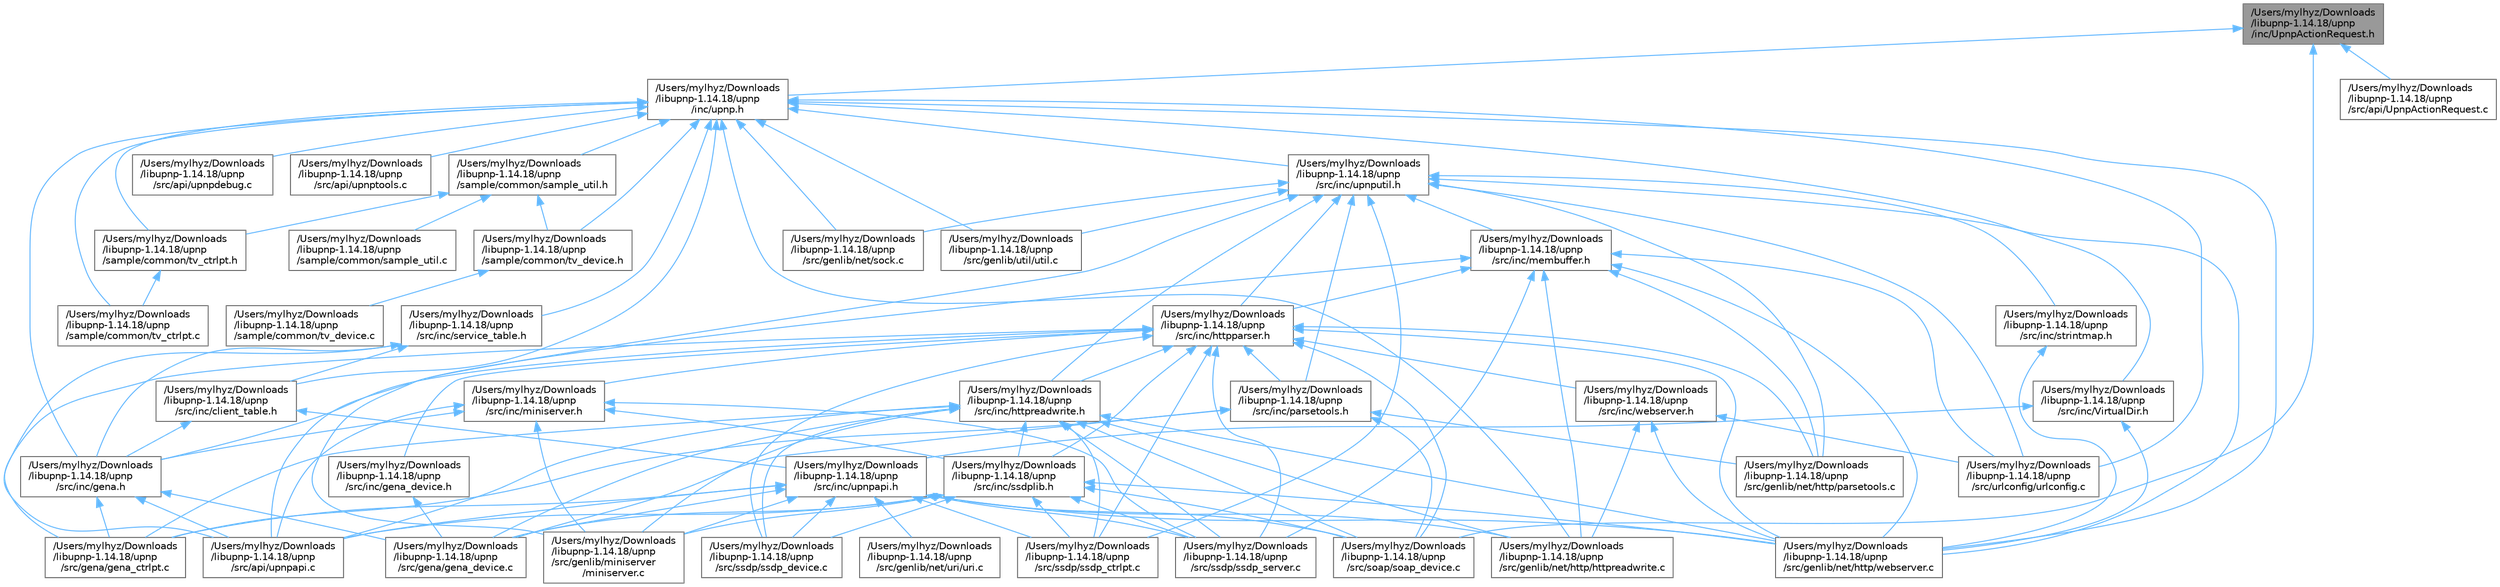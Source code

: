 digraph "/Users/mylhyz/Downloads/libupnp-1.14.18/upnp/inc/UpnpActionRequest.h"
{
 // LATEX_PDF_SIZE
  bgcolor="transparent";
  edge [fontname=Helvetica,fontsize=10,labelfontname=Helvetica,labelfontsize=10];
  node [fontname=Helvetica,fontsize=10,shape=box,height=0.2,width=0.4];
  Node1 [id="Node000001",label="/Users/mylhyz/Downloads\l/libupnp-1.14.18/upnp\l/inc/UpnpActionRequest.h",height=0.2,width=0.4,color="gray40", fillcolor="grey60", style="filled", fontcolor="black",tooltip="Header file for UpnpActionRequest methods."];
  Node1 -> Node2 [id="edge1_Node000001_Node000002",dir="back",color="steelblue1",style="solid",tooltip=" "];
  Node2 [id="Node000002",label="/Users/mylhyz/Downloads\l/libupnp-1.14.18/upnp\l/inc/upnp.h",height=0.2,width=0.4,color="grey40", fillcolor="white", style="filled",URL="$upnp_8h.html",tooltip=" "];
  Node2 -> Node3 [id="edge2_Node000002_Node000003",dir="back",color="steelblue1",style="solid",tooltip=" "];
  Node3 [id="Node000003",label="/Users/mylhyz/Downloads\l/libupnp-1.14.18/upnp\l/sample/common/sample_util.h",height=0.2,width=0.4,color="grey40", fillcolor="white", style="filled",URL="$sample__util_8h.html",tooltip=" "];
  Node3 -> Node4 [id="edge3_Node000003_Node000004",dir="back",color="steelblue1",style="solid",tooltip=" "];
  Node4 [id="Node000004",label="/Users/mylhyz/Downloads\l/libupnp-1.14.18/upnp\l/sample/common/sample_util.c",height=0.2,width=0.4,color="grey40", fillcolor="white", style="filled",URL="$sample__util_8c.html",tooltip=" "];
  Node3 -> Node5 [id="edge4_Node000003_Node000005",dir="back",color="steelblue1",style="solid",tooltip=" "];
  Node5 [id="Node000005",label="/Users/mylhyz/Downloads\l/libupnp-1.14.18/upnp\l/sample/common/tv_ctrlpt.h",height=0.2,width=0.4,color="grey40", fillcolor="white", style="filled",URL="$tv__ctrlpt_8h.html",tooltip=" "];
  Node5 -> Node6 [id="edge5_Node000005_Node000006",dir="back",color="steelblue1",style="solid",tooltip=" "];
  Node6 [id="Node000006",label="/Users/mylhyz/Downloads\l/libupnp-1.14.18/upnp\l/sample/common/tv_ctrlpt.c",height=0.2,width=0.4,color="grey40", fillcolor="white", style="filled",URL="$tv__ctrlpt_8c.html",tooltip=" "];
  Node3 -> Node7 [id="edge6_Node000003_Node000007",dir="back",color="steelblue1",style="solid",tooltip=" "];
  Node7 [id="Node000007",label="/Users/mylhyz/Downloads\l/libupnp-1.14.18/upnp\l/sample/common/tv_device.h",height=0.2,width=0.4,color="grey40", fillcolor="white", style="filled",URL="$tv__device_8h.html",tooltip=" "];
  Node7 -> Node8 [id="edge7_Node000007_Node000008",dir="back",color="steelblue1",style="solid",tooltip=" "];
  Node8 [id="Node000008",label="/Users/mylhyz/Downloads\l/libupnp-1.14.18/upnp\l/sample/common/tv_device.c",height=0.2,width=0.4,color="grey40", fillcolor="white", style="filled",URL="$tv__device_8c.html",tooltip=" "];
  Node2 -> Node6 [id="edge8_Node000002_Node000006",dir="back",color="steelblue1",style="solid",tooltip=" "];
  Node2 -> Node5 [id="edge9_Node000002_Node000005",dir="back",color="steelblue1",style="solid",tooltip=" "];
  Node2 -> Node7 [id="edge10_Node000002_Node000007",dir="back",color="steelblue1",style="solid",tooltip=" "];
  Node2 -> Node9 [id="edge11_Node000002_Node000009",dir="back",color="steelblue1",style="solid",tooltip=" "];
  Node9 [id="Node000009",label="/Users/mylhyz/Downloads\l/libupnp-1.14.18/upnp\l/src/api/upnpdebug.c",height=0.2,width=0.4,color="grey40", fillcolor="white", style="filled",URL="$upnpdebug_8c.html",tooltip=" "];
  Node2 -> Node10 [id="edge12_Node000002_Node000010",dir="back",color="steelblue1",style="solid",tooltip=" "];
  Node10 [id="Node000010",label="/Users/mylhyz/Downloads\l/libupnp-1.14.18/upnp\l/src/api/upnptools.c",height=0.2,width=0.4,color="grey40", fillcolor="white", style="filled",URL="$upnptools_8c.html",tooltip=" "];
  Node2 -> Node11 [id="edge13_Node000002_Node000011",dir="back",color="steelblue1",style="solid",tooltip=" "];
  Node11 [id="Node000011",label="/Users/mylhyz/Downloads\l/libupnp-1.14.18/upnp\l/src/genlib/net/http/httpreadwrite.c",height=0.2,width=0.4,color="grey40", fillcolor="white", style="filled",URL="$httpreadwrite_8c.html",tooltip=" "];
  Node2 -> Node12 [id="edge14_Node000002_Node000012",dir="back",color="steelblue1",style="solid",tooltip=" "];
  Node12 [id="Node000012",label="/Users/mylhyz/Downloads\l/libupnp-1.14.18/upnp\l/src/genlib/net/http/webserver.c",height=0.2,width=0.4,color="grey40", fillcolor="white", style="filled",URL="$webserver_8c.html",tooltip="Defines the Web Server and has functions to carry out operations of the Web Server."];
  Node2 -> Node13 [id="edge15_Node000002_Node000013",dir="back",color="steelblue1",style="solid",tooltip=" "];
  Node13 [id="Node000013",label="/Users/mylhyz/Downloads\l/libupnp-1.14.18/upnp\l/src/genlib/net/sock.c",height=0.2,width=0.4,color="grey40", fillcolor="white", style="filled",URL="$sock_8c.html",tooltip="Implements the sockets functionality."];
  Node2 -> Node14 [id="edge16_Node000002_Node000014",dir="back",color="steelblue1",style="solid",tooltip=" "];
  Node14 [id="Node000014",label="/Users/mylhyz/Downloads\l/libupnp-1.14.18/upnp\l/src/genlib/util/util.c",height=0.2,width=0.4,color="grey40", fillcolor="white", style="filled",URL="$util_8c.html",tooltip=" "];
  Node2 -> Node15 [id="edge17_Node000002_Node000015",dir="back",color="steelblue1",style="solid",tooltip=" "];
  Node15 [id="Node000015",label="/Users/mylhyz/Downloads\l/libupnp-1.14.18/upnp\l/src/inc/VirtualDir.h",height=0.2,width=0.4,color="grey40", fillcolor="white", style="filled",URL="$VirtualDir_8h_source.html",tooltip=" "];
  Node15 -> Node12 [id="edge18_Node000015_Node000012",dir="back",color="steelblue1",style="solid",tooltip=" "];
  Node15 -> Node16 [id="edge19_Node000015_Node000016",dir="back",color="steelblue1",style="solid",tooltip=" "];
  Node16 [id="Node000016",label="/Users/mylhyz/Downloads\l/libupnp-1.14.18/upnp\l/src/inc/upnpapi.h",height=0.2,width=0.4,color="grey40", fillcolor="white", style="filled",URL="$upnpapi_8h.html",tooltip=" "];
  Node16 -> Node17 [id="edge20_Node000016_Node000017",dir="back",color="steelblue1",style="solid",tooltip=" "];
  Node17 [id="Node000017",label="/Users/mylhyz/Downloads\l/libupnp-1.14.18/upnp\l/src/api/upnpapi.c",height=0.2,width=0.4,color="grey40", fillcolor="white", style="filled",URL="$upnpapi_8c.html",tooltip=" "];
  Node16 -> Node18 [id="edge21_Node000016_Node000018",dir="back",color="steelblue1",style="solid",tooltip=" "];
  Node18 [id="Node000018",label="/Users/mylhyz/Downloads\l/libupnp-1.14.18/upnp\l/src/gena/gena_ctrlpt.c",height=0.2,width=0.4,color="grey40", fillcolor="white", style="filled",URL="$gena__ctrlpt_8c.html",tooltip=" "];
  Node16 -> Node19 [id="edge22_Node000016_Node000019",dir="back",color="steelblue1",style="solid",tooltip=" "];
  Node19 [id="Node000019",label="/Users/mylhyz/Downloads\l/libupnp-1.14.18/upnp\l/src/gena/gena_device.c",height=0.2,width=0.4,color="grey40", fillcolor="white", style="filled",URL="$gena__device_8c.html",tooltip=" "];
  Node16 -> Node20 [id="edge23_Node000016_Node000020",dir="back",color="steelblue1",style="solid",tooltip=" "];
  Node20 [id="Node000020",label="/Users/mylhyz/Downloads\l/libupnp-1.14.18/upnp\l/src/genlib/miniserver\l/miniserver.c",height=0.2,width=0.4,color="grey40", fillcolor="white", style="filled",URL="$miniserver_8c.html",tooltip="Implements the functionality and utility functions used by the Miniserver module."];
  Node16 -> Node11 [id="edge24_Node000016_Node000011",dir="back",color="steelblue1",style="solid",tooltip=" "];
  Node16 -> Node12 [id="edge25_Node000016_Node000012",dir="back",color="steelblue1",style="solid",tooltip=" "];
  Node16 -> Node21 [id="edge26_Node000016_Node000021",dir="back",color="steelblue1",style="solid",tooltip=" "];
  Node21 [id="Node000021",label="/Users/mylhyz/Downloads\l/libupnp-1.14.18/upnp\l/src/genlib/net/uri/uri.c",height=0.2,width=0.4,color="grey40", fillcolor="white", style="filled",URL="$uri_8c.html",tooltip="Contains functions for uri, url parsing utility."];
  Node16 -> Node22 [id="edge27_Node000016_Node000022",dir="back",color="steelblue1",style="solid",tooltip=" "];
  Node22 [id="Node000022",label="/Users/mylhyz/Downloads\l/libupnp-1.14.18/upnp\l/src/soap/soap_device.c",height=0.2,width=0.4,color="grey40", fillcolor="white", style="filled",URL="$soap__device_8c.html",tooltip=" "];
  Node16 -> Node23 [id="edge28_Node000016_Node000023",dir="back",color="steelblue1",style="solid",tooltip=" "];
  Node23 [id="Node000023",label="/Users/mylhyz/Downloads\l/libupnp-1.14.18/upnp\l/src/ssdp/ssdp_ctrlpt.c",height=0.2,width=0.4,color="grey40", fillcolor="white", style="filled",URL="$ssdp__ctrlpt_8c.html",tooltip=" "];
  Node16 -> Node24 [id="edge29_Node000016_Node000024",dir="back",color="steelblue1",style="solid",tooltip=" "];
  Node24 [id="Node000024",label="/Users/mylhyz/Downloads\l/libupnp-1.14.18/upnp\l/src/ssdp/ssdp_device.c",height=0.2,width=0.4,color="grey40", fillcolor="white", style="filled",URL="$ssdp__device_8c.html",tooltip=" "];
  Node16 -> Node25 [id="edge30_Node000016_Node000025",dir="back",color="steelblue1",style="solid",tooltip=" "];
  Node25 [id="Node000025",label="/Users/mylhyz/Downloads\l/libupnp-1.14.18/upnp\l/src/ssdp/ssdp_server.c",height=0.2,width=0.4,color="grey40", fillcolor="white", style="filled",URL="$ssdp__server_8c.html",tooltip=" "];
  Node2 -> Node26 [id="edge31_Node000002_Node000026",dir="back",color="steelblue1",style="solid",tooltip=" "];
  Node26 [id="Node000026",label="/Users/mylhyz/Downloads\l/libupnp-1.14.18/upnp\l/src/inc/client_table.h",height=0.2,width=0.4,color="grey40", fillcolor="white", style="filled",URL="$client__table_8h.html",tooltip=" "];
  Node26 -> Node27 [id="edge32_Node000026_Node000027",dir="back",color="steelblue1",style="solid",tooltip=" "];
  Node27 [id="Node000027",label="/Users/mylhyz/Downloads\l/libupnp-1.14.18/upnp\l/src/inc/gena.h",height=0.2,width=0.4,color="grey40", fillcolor="white", style="filled",URL="$gena_8h.html",tooltip=" "];
  Node27 -> Node17 [id="edge33_Node000027_Node000017",dir="back",color="steelblue1",style="solid",tooltip=" "];
  Node27 -> Node18 [id="edge34_Node000027_Node000018",dir="back",color="steelblue1",style="solid",tooltip=" "];
  Node27 -> Node19 [id="edge35_Node000027_Node000019",dir="back",color="steelblue1",style="solid",tooltip=" "];
  Node26 -> Node16 [id="edge36_Node000026_Node000016",dir="back",color="steelblue1",style="solid",tooltip=" "];
  Node2 -> Node27 [id="edge37_Node000002_Node000027",dir="back",color="steelblue1",style="solid",tooltip=" "];
  Node2 -> Node28 [id="edge38_Node000002_Node000028",dir="back",color="steelblue1",style="solid",tooltip=" "];
  Node28 [id="Node000028",label="/Users/mylhyz/Downloads\l/libupnp-1.14.18/upnp\l/src/inc/service_table.h",height=0.2,width=0.4,color="grey40", fillcolor="white", style="filled",URL="$service__table_8h.html",tooltip=" "];
  Node28 -> Node17 [id="edge39_Node000028_Node000017",dir="back",color="steelblue1",style="solid",tooltip=" "];
  Node28 -> Node26 [id="edge40_Node000028_Node000026",dir="back",color="steelblue1",style="solid",tooltip=" "];
  Node28 -> Node27 [id="edge41_Node000028_Node000027",dir="back",color="steelblue1",style="solid",tooltip=" "];
  Node2 -> Node29 [id="edge42_Node000002_Node000029",dir="back",color="steelblue1",style="solid",tooltip=" "];
  Node29 [id="Node000029",label="/Users/mylhyz/Downloads\l/libupnp-1.14.18/upnp\l/src/inc/upnputil.h",height=0.2,width=0.4,color="grey40", fillcolor="white", style="filled",URL="$upnputil_8h.html",tooltip=" "];
  Node29 -> Node20 [id="edge43_Node000029_Node000020",dir="back",color="steelblue1",style="solid",tooltip=" "];
  Node29 -> Node30 [id="edge44_Node000029_Node000030",dir="back",color="steelblue1",style="solid",tooltip=" "];
  Node30 [id="Node000030",label="/Users/mylhyz/Downloads\l/libupnp-1.14.18/upnp\l/src/genlib/net/http/parsetools.c",height=0.2,width=0.4,color="grey40", fillcolor="white", style="filled",URL="$parsetools_8c.html",tooltip=" "];
  Node29 -> Node12 [id="edge45_Node000029_Node000012",dir="back",color="steelblue1",style="solid",tooltip=" "];
  Node29 -> Node13 [id="edge46_Node000029_Node000013",dir="back",color="steelblue1",style="solid",tooltip=" "];
  Node29 -> Node14 [id="edge47_Node000029_Node000014",dir="back",color="steelblue1",style="solid",tooltip=" "];
  Node29 -> Node31 [id="edge48_Node000029_Node000031",dir="back",color="steelblue1",style="solid",tooltip=" "];
  Node31 [id="Node000031",label="/Users/mylhyz/Downloads\l/libupnp-1.14.18/upnp\l/src/inc/httpparser.h",height=0.2,width=0.4,color="grey40", fillcolor="white", style="filled",URL="$httpparser_8h.html",tooltip=" "];
  Node31 -> Node18 [id="edge49_Node000031_Node000018",dir="back",color="steelblue1",style="solid",tooltip=" "];
  Node31 -> Node30 [id="edge50_Node000031_Node000030",dir="back",color="steelblue1",style="solid",tooltip=" "];
  Node31 -> Node12 [id="edge51_Node000031_Node000012",dir="back",color="steelblue1",style="solid",tooltip=" "];
  Node31 -> Node27 [id="edge52_Node000031_Node000027",dir="back",color="steelblue1",style="solid",tooltip=" "];
  Node31 -> Node32 [id="edge53_Node000031_Node000032",dir="back",color="steelblue1",style="solid",tooltip=" "];
  Node32 [id="Node000032",label="/Users/mylhyz/Downloads\l/libupnp-1.14.18/upnp\l/src/inc/gena_device.h",height=0.2,width=0.4,color="grey40", fillcolor="white", style="filled",URL="$gena__device_8h.html",tooltip=" "];
  Node32 -> Node19 [id="edge54_Node000032_Node000019",dir="back",color="steelblue1",style="solid",tooltip=" "];
  Node31 -> Node33 [id="edge55_Node000031_Node000033",dir="back",color="steelblue1",style="solid",tooltip=" "];
  Node33 [id="Node000033",label="/Users/mylhyz/Downloads\l/libupnp-1.14.18/upnp\l/src/inc/httpreadwrite.h",height=0.2,width=0.4,color="grey40", fillcolor="white", style="filled",URL="$httpreadwrite_8h_source.html",tooltip=" "];
  Node33 -> Node17 [id="edge56_Node000033_Node000017",dir="back",color="steelblue1",style="solid",tooltip=" "];
  Node33 -> Node18 [id="edge57_Node000033_Node000018",dir="back",color="steelblue1",style="solid",tooltip=" "];
  Node33 -> Node19 [id="edge58_Node000033_Node000019",dir="back",color="steelblue1",style="solid",tooltip=" "];
  Node33 -> Node20 [id="edge59_Node000033_Node000020",dir="back",color="steelblue1",style="solid",tooltip=" "];
  Node33 -> Node11 [id="edge60_Node000033_Node000011",dir="back",color="steelblue1",style="solid",tooltip=" "];
  Node33 -> Node12 [id="edge61_Node000033_Node000012",dir="back",color="steelblue1",style="solid",tooltip=" "];
  Node33 -> Node34 [id="edge62_Node000033_Node000034",dir="back",color="steelblue1",style="solid",tooltip=" "];
  Node34 [id="Node000034",label="/Users/mylhyz/Downloads\l/libupnp-1.14.18/upnp\l/src/inc/ssdplib.h",height=0.2,width=0.4,color="grey40", fillcolor="white", style="filled",URL="$ssdplib_8h.html",tooltip=" "];
  Node34 -> Node17 [id="edge63_Node000034_Node000017",dir="back",color="steelblue1",style="solid",tooltip=" "];
  Node34 -> Node19 [id="edge64_Node000034_Node000019",dir="back",color="steelblue1",style="solid",tooltip=" "];
  Node34 -> Node20 [id="edge65_Node000034_Node000020",dir="back",color="steelblue1",style="solid",tooltip=" "];
  Node34 -> Node12 [id="edge66_Node000034_Node000012",dir="back",color="steelblue1",style="solid",tooltip=" "];
  Node34 -> Node22 [id="edge67_Node000034_Node000022",dir="back",color="steelblue1",style="solid",tooltip=" "];
  Node34 -> Node23 [id="edge68_Node000034_Node000023",dir="back",color="steelblue1",style="solid",tooltip=" "];
  Node34 -> Node24 [id="edge69_Node000034_Node000024",dir="back",color="steelblue1",style="solid",tooltip=" "];
  Node34 -> Node25 [id="edge70_Node000034_Node000025",dir="back",color="steelblue1",style="solid",tooltip=" "];
  Node33 -> Node22 [id="edge71_Node000033_Node000022",dir="back",color="steelblue1",style="solid",tooltip=" "];
  Node33 -> Node23 [id="edge72_Node000033_Node000023",dir="back",color="steelblue1",style="solid",tooltip=" "];
  Node33 -> Node24 [id="edge73_Node000033_Node000024",dir="back",color="steelblue1",style="solid",tooltip=" "];
  Node33 -> Node25 [id="edge74_Node000033_Node000025",dir="back",color="steelblue1",style="solid",tooltip=" "];
  Node31 -> Node35 [id="edge75_Node000031_Node000035",dir="back",color="steelblue1",style="solid",tooltip=" "];
  Node35 [id="Node000035",label="/Users/mylhyz/Downloads\l/libupnp-1.14.18/upnp\l/src/inc/miniserver.h",height=0.2,width=0.4,color="grey40", fillcolor="white", style="filled",URL="$miniserver_8h.html",tooltip=" "];
  Node35 -> Node17 [id="edge76_Node000035_Node000017",dir="back",color="steelblue1",style="solid",tooltip=" "];
  Node35 -> Node20 [id="edge77_Node000035_Node000020",dir="back",color="steelblue1",style="solid",tooltip=" "];
  Node35 -> Node27 [id="edge78_Node000035_Node000027",dir="back",color="steelblue1",style="solid",tooltip=" "];
  Node35 -> Node34 [id="edge79_Node000035_Node000034",dir="back",color="steelblue1",style="solid",tooltip=" "];
  Node35 -> Node25 [id="edge80_Node000035_Node000025",dir="back",color="steelblue1",style="solid",tooltip=" "];
  Node31 -> Node36 [id="edge81_Node000031_Node000036",dir="back",color="steelblue1",style="solid",tooltip=" "];
  Node36 [id="Node000036",label="/Users/mylhyz/Downloads\l/libupnp-1.14.18/upnp\l/src/inc/parsetools.h",height=0.2,width=0.4,color="grey40", fillcolor="white", style="filled",URL="$parsetools_8h.html",tooltip=" "];
  Node36 -> Node18 [id="edge82_Node000036_Node000018",dir="back",color="steelblue1",style="solid",tooltip=" "];
  Node36 -> Node19 [id="edge83_Node000036_Node000019",dir="back",color="steelblue1",style="solid",tooltip=" "];
  Node36 -> Node30 [id="edge84_Node000036_Node000030",dir="back",color="steelblue1",style="solid",tooltip=" "];
  Node36 -> Node22 [id="edge85_Node000036_Node000022",dir="back",color="steelblue1",style="solid",tooltip=" "];
  Node31 -> Node34 [id="edge86_Node000031_Node000034",dir="back",color="steelblue1",style="solid",tooltip=" "];
  Node31 -> Node37 [id="edge87_Node000031_Node000037",dir="back",color="steelblue1",style="solid",tooltip=" "];
  Node37 [id="Node000037",label="/Users/mylhyz/Downloads\l/libupnp-1.14.18/upnp\l/src/inc/webserver.h",height=0.2,width=0.4,color="grey40", fillcolor="white", style="filled",URL="$webserver_8h_source.html",tooltip=" "];
  Node37 -> Node11 [id="edge88_Node000037_Node000011",dir="back",color="steelblue1",style="solid",tooltip=" "];
  Node37 -> Node12 [id="edge89_Node000037_Node000012",dir="back",color="steelblue1",style="solid",tooltip=" "];
  Node37 -> Node38 [id="edge90_Node000037_Node000038",dir="back",color="steelblue1",style="solid",tooltip=" "];
  Node38 [id="Node000038",label="/Users/mylhyz/Downloads\l/libupnp-1.14.18/upnp\l/src/urlconfig/urlconfig.c",height=0.2,width=0.4,color="grey40", fillcolor="white", style="filled",URL="$urlconfig_8c.html",tooltip=" "];
  Node31 -> Node22 [id="edge91_Node000031_Node000022",dir="back",color="steelblue1",style="solid",tooltip=" "];
  Node31 -> Node23 [id="edge92_Node000031_Node000023",dir="back",color="steelblue1",style="solid",tooltip=" "];
  Node31 -> Node24 [id="edge93_Node000031_Node000024",dir="back",color="steelblue1",style="solid",tooltip=" "];
  Node31 -> Node25 [id="edge94_Node000031_Node000025",dir="back",color="steelblue1",style="solid",tooltip=" "];
  Node29 -> Node33 [id="edge95_Node000029_Node000033",dir="back",color="steelblue1",style="solid",tooltip=" "];
  Node29 -> Node39 [id="edge96_Node000029_Node000039",dir="back",color="steelblue1",style="solid",tooltip=" "];
  Node39 [id="Node000039",label="/Users/mylhyz/Downloads\l/libupnp-1.14.18/upnp\l/src/inc/membuffer.h",height=0.2,width=0.4,color="grey40", fillcolor="white", style="filled",URL="$membuffer_8h.html",tooltip=" "];
  Node39 -> Node17 [id="edge97_Node000039_Node000017",dir="back",color="steelblue1",style="solid",tooltip=" "];
  Node39 -> Node11 [id="edge98_Node000039_Node000011",dir="back",color="steelblue1",style="solid",tooltip=" "];
  Node39 -> Node30 [id="edge99_Node000039_Node000030",dir="back",color="steelblue1",style="solid",tooltip=" "];
  Node39 -> Node12 [id="edge100_Node000039_Node000012",dir="back",color="steelblue1",style="solid",tooltip=" "];
  Node39 -> Node31 [id="edge101_Node000039_Node000031",dir="back",color="steelblue1",style="solid",tooltip=" "];
  Node39 -> Node25 [id="edge102_Node000039_Node000025",dir="back",color="steelblue1",style="solid",tooltip=" "];
  Node39 -> Node38 [id="edge103_Node000039_Node000038",dir="back",color="steelblue1",style="solid",tooltip=" "];
  Node29 -> Node36 [id="edge104_Node000029_Node000036",dir="back",color="steelblue1",style="solid",tooltip=" "];
  Node29 -> Node40 [id="edge105_Node000029_Node000040",dir="back",color="steelblue1",style="solid",tooltip=" "];
  Node40 [id="Node000040",label="/Users/mylhyz/Downloads\l/libupnp-1.14.18/upnp\l/src/inc/strintmap.h",height=0.2,width=0.4,color="grey40", fillcolor="white", style="filled",URL="$strintmap_8h_source.html",tooltip=" "];
  Node40 -> Node12 [id="edge106_Node000040_Node000012",dir="back",color="steelblue1",style="solid",tooltip=" "];
  Node29 -> Node23 [id="edge107_Node000029_Node000023",dir="back",color="steelblue1",style="solid",tooltip=" "];
  Node29 -> Node38 [id="edge108_Node000029_Node000038",dir="back",color="steelblue1",style="solid",tooltip=" "];
  Node2 -> Node38 [id="edge109_Node000002_Node000038",dir="back",color="steelblue1",style="solid",tooltip=" "];
  Node1 -> Node41 [id="edge110_Node000001_Node000041",dir="back",color="steelblue1",style="solid",tooltip=" "];
  Node41 [id="Node000041",label="/Users/mylhyz/Downloads\l/libupnp-1.14.18/upnp\l/src/api/UpnpActionRequest.c",height=0.2,width=0.4,color="grey40", fillcolor="white", style="filled",URL="$UpnpActionRequest_8c.html",tooltip="Source file for UpnpActionRequest methods."];
  Node1 -> Node22 [id="edge111_Node000001_Node000022",dir="back",color="steelblue1",style="solid",tooltip=" "];
}
